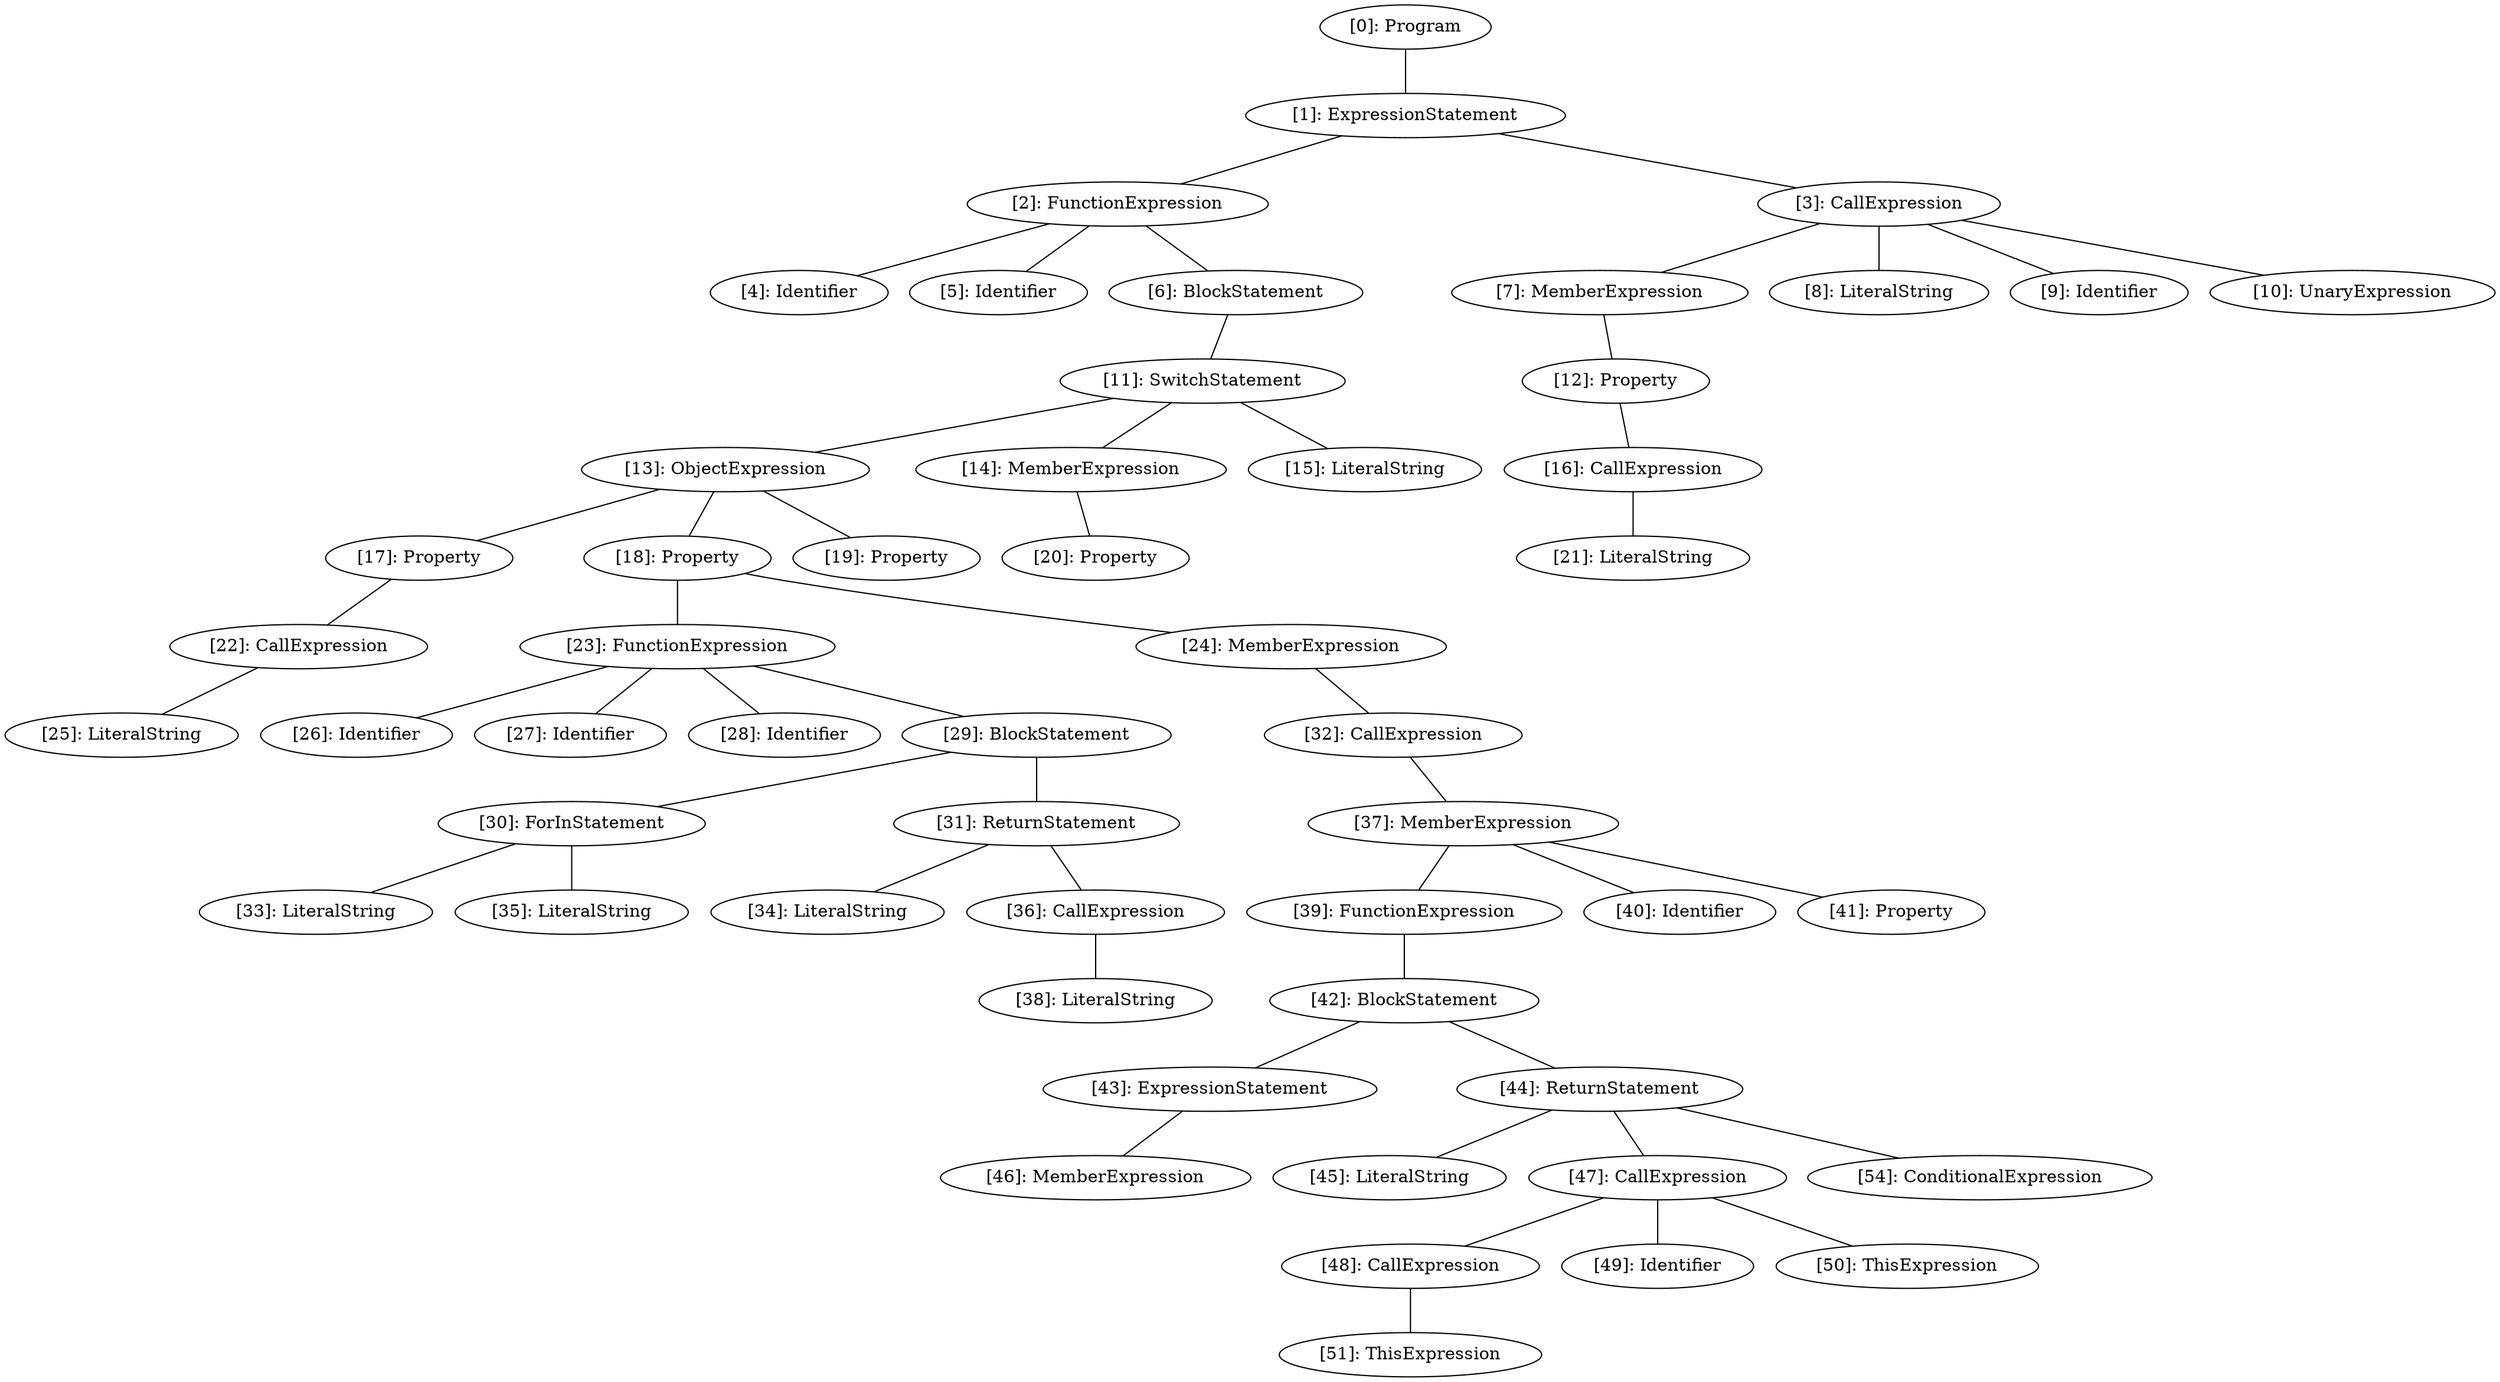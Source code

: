 // Result
graph {
	0 [label="[0]: Program"]
	1 [label="[1]: ExpressionStatement"]
	2 [label="[2]: FunctionExpression"]
	3 [label="[3]: CallExpression"]
	4 [label="[4]: Identifier"]
	5 [label="[5]: Identifier"]
	6 [label="[6]: BlockStatement"]
	7 [label="[7]: MemberExpression"]
	8 [label="[8]: LiteralString"]
	9 [label="[9]: Identifier"]
	10 [label="[10]: UnaryExpression"]
	11 [label="[11]: SwitchStatement"]
	12 [label="[12]: Property"]
	13 [label="[13]: ObjectExpression"]
	14 [label="[14]: MemberExpression"]
	15 [label="[15]: LiteralString"]
	16 [label="[16]: CallExpression"]
	17 [label="[17]: Property"]
	18 [label="[18]: Property"]
	19 [label="[19]: Property"]
	20 [label="[20]: Property"]
	21 [label="[21]: LiteralString"]
	22 [label="[22]: CallExpression"]
	23 [label="[23]: FunctionExpression"]
	24 [label="[24]: MemberExpression"]
	25 [label="[25]: LiteralString"]
	26 [label="[26]: Identifier"]
	27 [label="[27]: Identifier"]
	28 [label="[28]: Identifier"]
	29 [label="[29]: BlockStatement"]
	30 [label="[30]: ForInStatement"]
	31 [label="[31]: ReturnStatement"]
	32 [label="[32]: CallExpression"]
	33 [label="[33]: LiteralString"]
	34 [label="[34]: LiteralString"]
	35 [label="[35]: LiteralString"]
	36 [label="[36]: CallExpression"]
	37 [label="[37]: MemberExpression"]
	38 [label="[38]: LiteralString"]
	39 [label="[39]: FunctionExpression"]
	40 [label="[40]: Identifier"]
	41 [label="[41]: Property"]
	42 [label="[42]: BlockStatement"]
	43 [label="[43]: ExpressionStatement"]
	44 [label="[44]: ReturnStatement"]
	45 [label="[45]: LiteralString"]
	46 [label="[46]: MemberExpression"]
	47 [label="[47]: CallExpression"]
	48 [label="[48]: CallExpression"]
	49 [label="[49]: Identifier"]
	50 [label="[50]: ThisExpression"]
	51 [label="[51]: ThisExpression"]
	54 [label="[54]: ConditionalExpression"]
	0 -- 1
	1 -- 2
	1 -- 3
	2 -- 4
	2 -- 5
	2 -- 6
	3 -- 7
	3 -- 8
	3 -- 9
	3 -- 10
	6 -- 11
	7 -- 12
	11 -- 13
	11 -- 14
	11 -- 15
	12 -- 16
	13 -- 17
	13 -- 18
	13 -- 19
	14 -- 20
	16 -- 21
	17 -- 22
	18 -- 23
	18 -- 24
	22 -- 25
	23 -- 26
	23 -- 27
	23 -- 28
	23 -- 29
	24 -- 32
	29 -- 30
	29 -- 31
	30 -- 33
	30 -- 35
	31 -- 34
	31 -- 36
	32 -- 37
	36 -- 38
	37 -- 39
	37 -- 40
	37 -- 41
	39 -- 42
	42 -- 43
	42 -- 44
	43 -- 46
	44 -- 45
	44 -- 47
	44 -- 54
	47 -- 48
	47 -- 49
	47 -- 50
	48 -- 51
}
